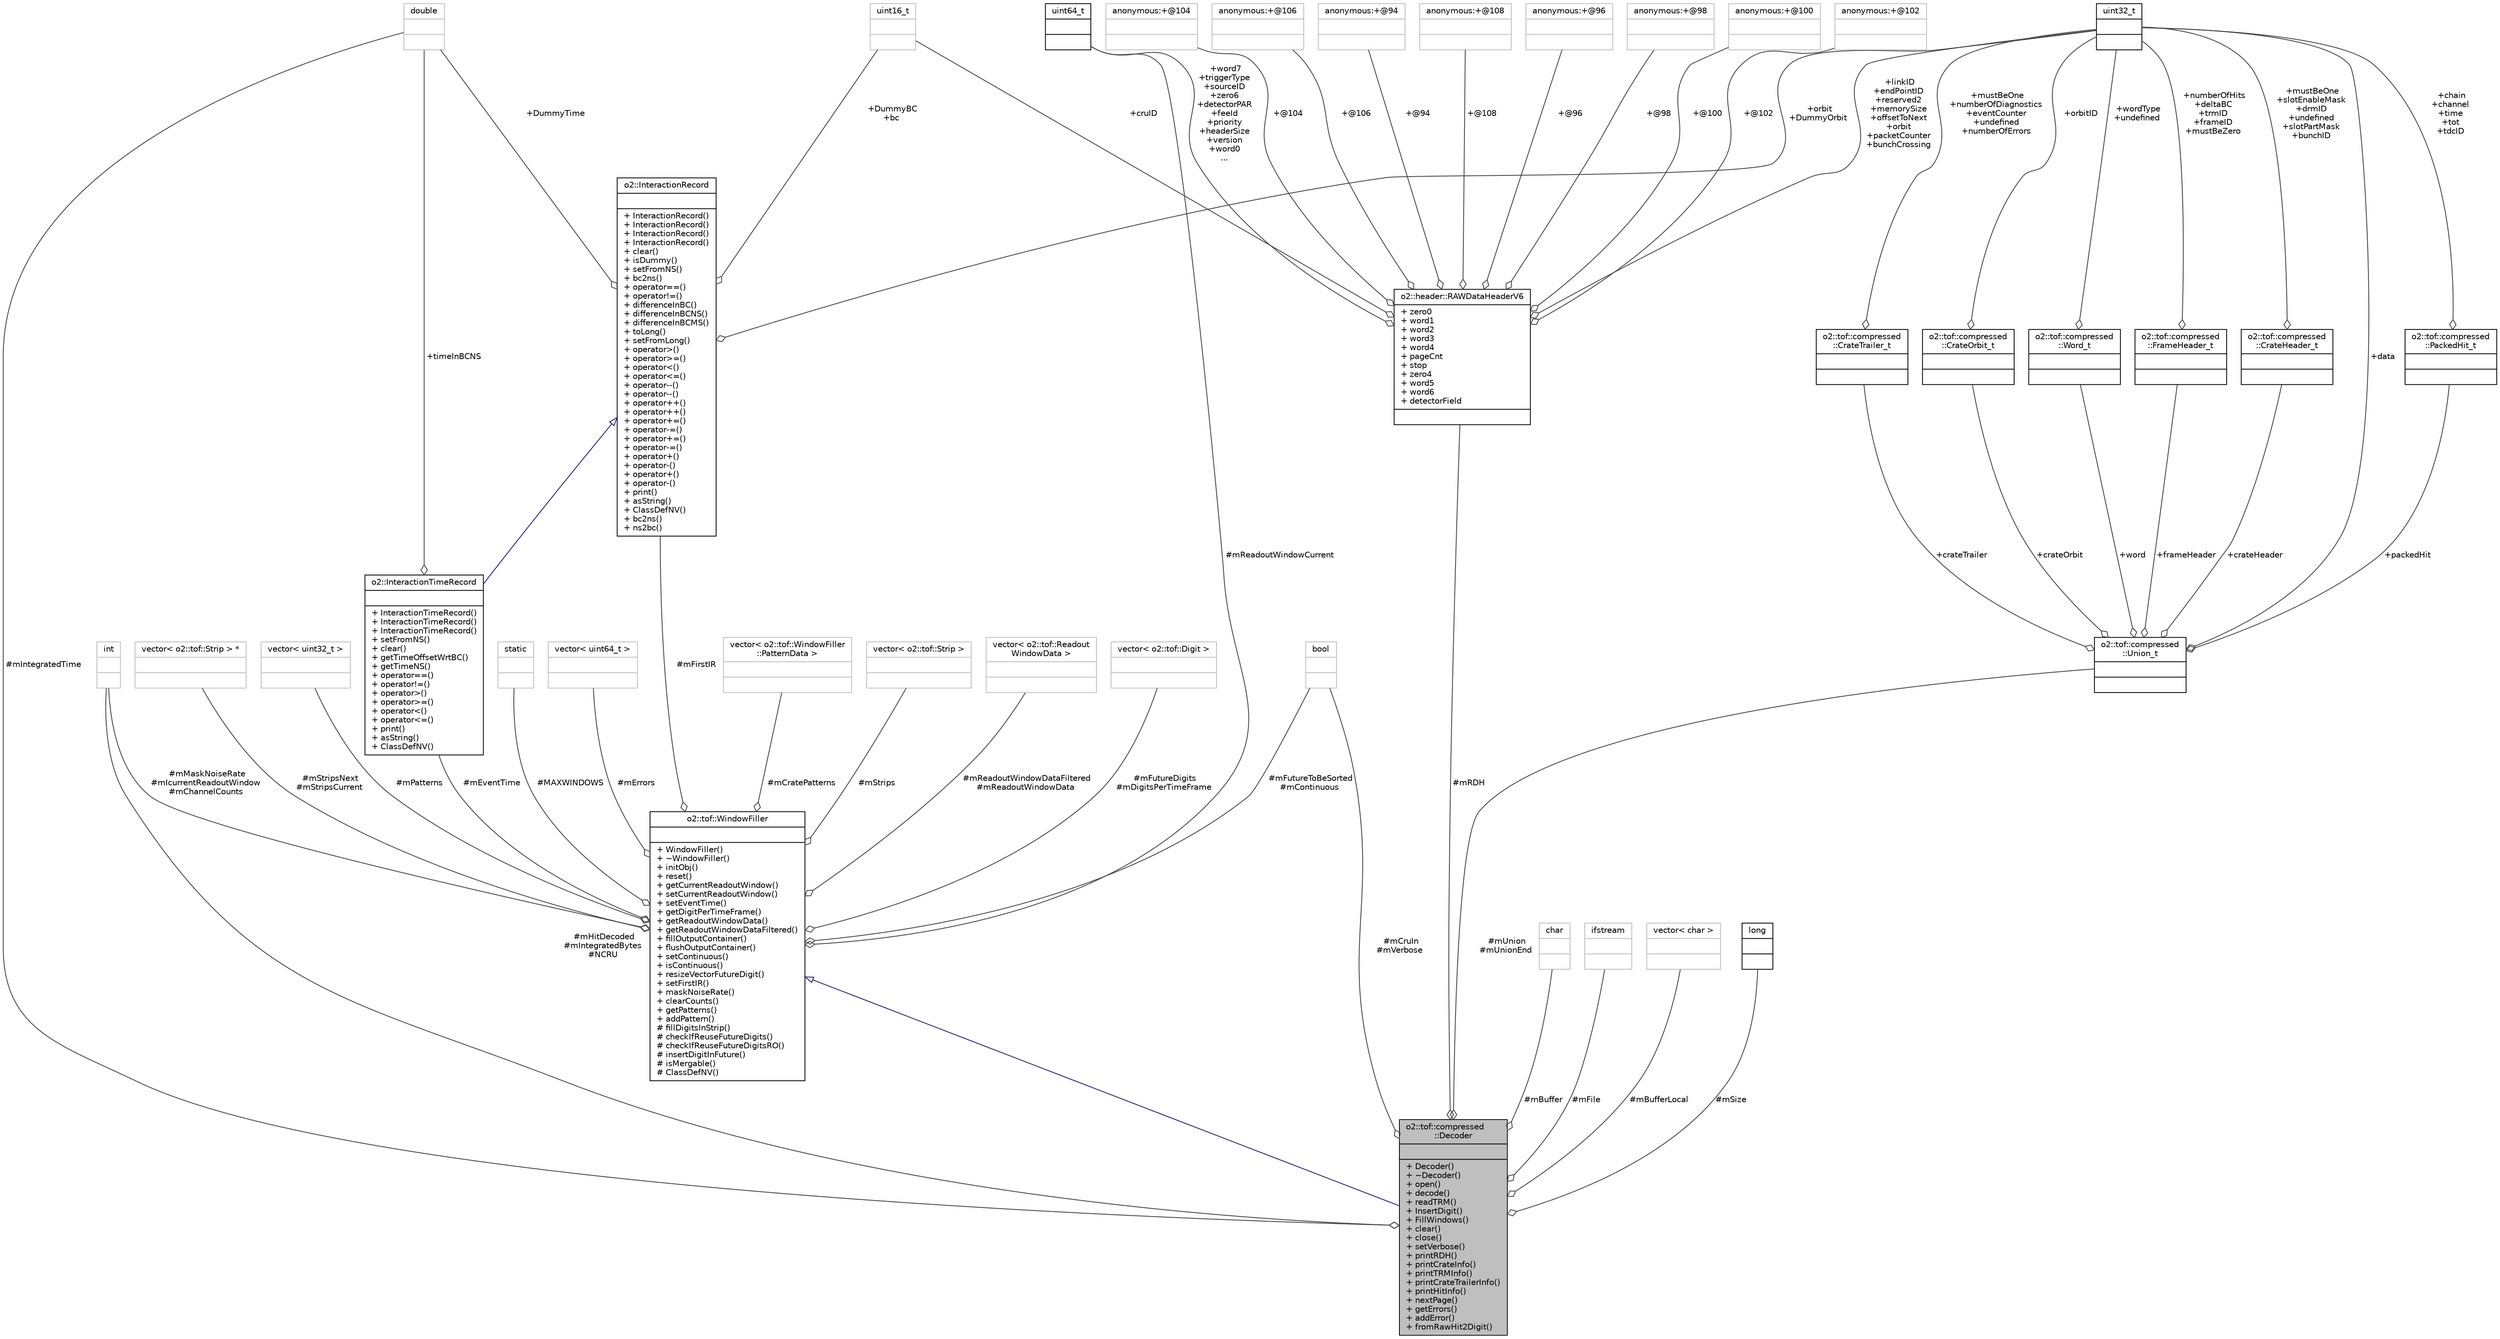 digraph "o2::tof::compressed::Decoder"
{
 // INTERACTIVE_SVG=YES
  bgcolor="transparent";
  edge [fontname="Helvetica",fontsize="10",labelfontname="Helvetica",labelfontsize="10"];
  node [fontname="Helvetica",fontsize="10",shape=record];
  Node2 [label="{o2::tof::compressed\l::Decoder\n||+ Decoder()\l+ ~Decoder()\l+ open()\l+ decode()\l+ readTRM()\l+ InsertDigit()\l+ FillWindows()\l+ clear()\l+ close()\l+ setVerbose()\l+ printRDH()\l+ printCrateInfo()\l+ printTRMInfo()\l+ printCrateTrailerInfo()\l+ printHitInfo()\l+ nextPage()\l+ getErrors()\l+ addError()\l+ fromRawHit2Digit()\l}",height=0.2,width=0.4,color="black", fillcolor="grey75", style="filled", fontcolor="black"];
  Node3 -> Node2 [dir="back",color="midnightblue",fontsize="10",style="solid",arrowtail="onormal",fontname="Helvetica"];
  Node3 [label="{o2::tof::WindowFiller\n||+ WindowFiller()\l+ ~WindowFiller()\l+ initObj()\l+ reset()\l+ getCurrentReadoutWindow()\l+ setCurrentReadoutWindow()\l+ setEventTime()\l+ getDigitPerTimeFrame()\l+ getReadoutWindowData()\l+ getReadoutWindowDataFiltered()\l+ fillOutputContainer()\l+ flushOutputContainer()\l+ setContinuous()\l+ isContinuous()\l+ resizeVectorFutureDigit()\l+ setFirstIR()\l+ maskNoiseRate()\l+ clearCounts()\l+ getPatterns()\l+ addPattern()\l# fillDigitsInStrip()\l# checkIfReuseFutureDigits()\l# checkIfReuseFutureDigitsRO()\l# insertDigitInFuture()\l# isMergable()\l# ClassDefNV()\l}",height=0.2,width=0.4,color="black",URL="$db/d26/classo2_1_1tof_1_1WindowFiller.html"];
  Node4 -> Node3 [color="grey25",fontsize="10",style="solid",label=" #mStripsNext\n#mStripsCurrent" ,arrowhead="odiamond",fontname="Helvetica"];
  Node4 [label="{vector\< o2::tof::Strip \> *\n||}",height=0.2,width=0.4,color="grey75"];
  Node5 -> Node3 [color="grey25",fontsize="10",style="solid",label=" #mFirstIR" ,arrowhead="odiamond",fontname="Helvetica"];
  Node5 [label="{o2::InteractionRecord\n||+ InteractionRecord()\l+ InteractionRecord()\l+ InteractionRecord()\l+ InteractionRecord()\l+ clear()\l+ isDummy()\l+ setFromNS()\l+ bc2ns()\l+ operator==()\l+ operator!=()\l+ differenceInBC()\l+ differenceInBCNS()\l+ differenceInBCMS()\l+ toLong()\l+ setFromLong()\l+ operator\>()\l+ operator\>=()\l+ operator\<()\l+ operator\<=()\l+ operator--()\l+ operator--()\l+ operator++()\l+ operator++()\l+ operator+=()\l+ operator-=()\l+ operator+=()\l+ operator-=()\l+ operator+()\l+ operator-()\l+ operator+()\l+ operator-()\l+ print()\l+ asString()\l+ ClassDefNV()\l+ bc2ns()\l+ ns2bc()\l}",height=0.2,width=0.4,color="black",URL="$d1/d21/structo2_1_1InteractionRecord.html"];
  Node6 -> Node5 [color="grey25",fontsize="10",style="solid",label=" +DummyTime" ,arrowhead="odiamond",fontname="Helvetica"];
  Node6 [label="{double\n||}",height=0.2,width=0.4,color="grey75"];
  Node7 -> Node5 [color="grey25",fontsize="10",style="solid",label=" +DummyBC\n+bc" ,arrowhead="odiamond",fontname="Helvetica"];
  Node7 [label="{uint16_t\n||}",height=0.2,width=0.4,color="grey75"];
  Node8 -> Node5 [color="grey25",fontsize="10",style="solid",label=" +orbit\n+DummyOrbit" ,arrowhead="odiamond",fontname="Helvetica"];
  Node8 [label="{uint32_t\n||}",height=0.2,width=0.4,color="black",URL="$d3/d87/classuint32__t.html"];
  Node9 -> Node3 [color="grey25",fontsize="10",style="solid",label=" #mReadoutWindowCurrent" ,arrowhead="odiamond",fontname="Helvetica"];
  Node9 [label="{uint64_t\n||}",height=0.2,width=0.4,color="black",URL="$d6/d30/classuint64__t.html"];
  Node10 -> Node3 [color="grey25",fontsize="10",style="solid",label=" #mCratePatterns" ,arrowhead="odiamond",fontname="Helvetica"];
  Node10 [label="{vector\< o2::tof::WindowFiller\l::PatternData \>\n||}",height=0.2,width=0.4,color="grey75"];
  Node11 -> Node3 [color="grey25",fontsize="10",style="solid",label=" #mStrips" ,arrowhead="odiamond",fontname="Helvetica"];
  Node11 [label="{vector\< o2::tof::Strip \>\n||}",height=0.2,width=0.4,color="grey75"];
  Node12 -> Node3 [color="grey25",fontsize="10",style="solid",label=" #mReadoutWindowDataFiltered\n#mReadoutWindowData" ,arrowhead="odiamond",fontname="Helvetica"];
  Node12 [label="{vector\< o2::tof::Readout\lWindowData \>\n||}",height=0.2,width=0.4,color="grey75"];
  Node13 -> Node3 [color="grey25",fontsize="10",style="solid",label=" #mFutureDigits\n#mDigitsPerTimeFrame" ,arrowhead="odiamond",fontname="Helvetica"];
  Node13 [label="{vector\< o2::tof::Digit \>\n||}",height=0.2,width=0.4,color="grey75"];
  Node14 -> Node3 [color="grey25",fontsize="10",style="solid",label=" #mMaskNoiseRate\n#mIcurrentReadoutWindow\n#mChannelCounts" ,arrowhead="odiamond",fontname="Helvetica"];
  Node14 [label="{int\n||}",height=0.2,width=0.4,color="grey75"];
  Node15 -> Node3 [color="grey25",fontsize="10",style="solid",label=" #mPatterns" ,arrowhead="odiamond",fontname="Helvetica"];
  Node15 [label="{vector\< uint32_t \>\n||}",height=0.2,width=0.4,color="grey75"];
  Node16 -> Node3 [color="grey25",fontsize="10",style="solid",label=" #mFutureToBeSorted\n#mContinuous" ,arrowhead="odiamond",fontname="Helvetica"];
  Node16 [label="{bool\n||}",height=0.2,width=0.4,color="grey75"];
  Node17 -> Node3 [color="grey25",fontsize="10",style="solid",label=" #MAXWINDOWS" ,arrowhead="odiamond",fontname="Helvetica"];
  Node17 [label="{static\n||}",height=0.2,width=0.4,color="grey75"];
  Node18 -> Node3 [color="grey25",fontsize="10",style="solid",label=" #mErrors" ,arrowhead="odiamond",fontname="Helvetica"];
  Node18 [label="{vector\< uint64_t \>\n||}",height=0.2,width=0.4,color="grey75"];
  Node19 -> Node3 [color="grey25",fontsize="10",style="solid",label=" #mEventTime" ,arrowhead="odiamond",fontname="Helvetica"];
  Node19 [label="{o2::InteractionTimeRecord\n||+ InteractionTimeRecord()\l+ InteractionTimeRecord()\l+ InteractionTimeRecord()\l+ setFromNS()\l+ clear()\l+ getTimeOffsetWrtBC()\l+ getTimeNS()\l+ operator==()\l+ operator!=()\l+ operator\>()\l+ operator\>=()\l+ operator\<()\l+ operator\<=()\l+ print()\l+ asString()\l+ ClassDefNV()\l}",height=0.2,width=0.4,color="black",URL="$d8/d98/structo2_1_1InteractionTimeRecord.html"];
  Node5 -> Node19 [dir="back",color="midnightblue",fontsize="10",style="solid",arrowtail="onormal",fontname="Helvetica"];
  Node6 -> Node19 [color="grey25",fontsize="10",style="solid",label=" +timeInBCNS" ,arrowhead="odiamond",fontname="Helvetica"];
  Node20 -> Node2 [color="grey25",fontsize="10",style="solid",label=" #mRDH" ,arrowhead="odiamond",fontname="Helvetica"];
  Node20 [label="{o2::header::RAWDataHeaderV6\n|+ zero0\l+ word1\l+ word2\l+ word3\l+ word4\l+ pageCnt\l+ stop\l+ zero4\l+ word5\l+ word6\l+ detectorField\l|}",height=0.2,width=0.4,color="black",URL="$d5/d06/structo2_1_1header_1_1RAWDataHeaderV6.html"];
  Node9 -> Node20 [color="grey25",fontsize="10",style="solid",label=" +word7\n+triggerType\n+sourceID\n+zero6\n+detectorPAR\n+feeId\n+priority\n+headerSize\n+version\n+word0\n..." ,arrowhead="odiamond",fontname="Helvetica"];
  Node7 -> Node20 [color="grey25",fontsize="10",style="solid",label=" +cruID" ,arrowhead="odiamond",fontname="Helvetica"];
  Node21 -> Node20 [color="grey25",fontsize="10",style="solid",label=" +@102" ,arrowhead="odiamond",fontname="Helvetica"];
  Node21 [label="{anonymous:+@102\n||}",height=0.2,width=0.4,color="grey75"];
  Node22 -> Node20 [color="grey25",fontsize="10",style="solid",label=" +@104" ,arrowhead="odiamond",fontname="Helvetica"];
  Node22 [label="{anonymous:+@104\n||}",height=0.2,width=0.4,color="grey75"];
  Node8 -> Node20 [color="grey25",fontsize="10",style="solid",label=" +linkID\n+endPointID\n+reserved2\n+memorySize\n+offsetToNext\n+orbit\n+packetCounter\n+bunchCrossing" ,arrowhead="odiamond",fontname="Helvetica"];
  Node23 -> Node20 [color="grey25",fontsize="10",style="solid",label=" +@106" ,arrowhead="odiamond",fontname="Helvetica"];
  Node23 [label="{anonymous:+@106\n||}",height=0.2,width=0.4,color="grey75"];
  Node24 -> Node20 [color="grey25",fontsize="10",style="solid",label=" +@94" ,arrowhead="odiamond",fontname="Helvetica"];
  Node24 [label="{anonymous:+@94\n||}",height=0.2,width=0.4,color="grey75"];
  Node25 -> Node20 [color="grey25",fontsize="10",style="solid",label=" +@108" ,arrowhead="odiamond",fontname="Helvetica"];
  Node25 [label="{anonymous:+@108\n||}",height=0.2,width=0.4,color="grey75"];
  Node26 -> Node20 [color="grey25",fontsize="10",style="solid",label=" +@96" ,arrowhead="odiamond",fontname="Helvetica"];
  Node26 [label="{anonymous:+@96\n||}",height=0.2,width=0.4,color="grey75"];
  Node27 -> Node20 [color="grey25",fontsize="10",style="solid",label=" +@98" ,arrowhead="odiamond",fontname="Helvetica"];
  Node27 [label="{anonymous:+@98\n||}",height=0.2,width=0.4,color="grey75"];
  Node28 -> Node20 [color="grey25",fontsize="10",style="solid",label=" +@100" ,arrowhead="odiamond",fontname="Helvetica"];
  Node28 [label="{anonymous:+@100\n||}",height=0.2,width=0.4,color="grey75"];
  Node6 -> Node2 [color="grey25",fontsize="10",style="solid",label=" #mIntegratedTime" ,arrowhead="odiamond",fontname="Helvetica"];
  Node29 -> Node2 [color="grey25",fontsize="10",style="solid",label=" #mUnion\n#mUnionEnd" ,arrowhead="odiamond",fontname="Helvetica"];
  Node29 [label="{o2::tof::compressed\l::Union_t\n||}",height=0.2,width=0.4,color="black",URL="$df/dd7/uniono2_1_1tof_1_1compressed_1_1Union__t.html"];
  Node30 -> Node29 [color="grey25",fontsize="10",style="solid",label=" +packedHit" ,arrowhead="odiamond",fontname="Helvetica"];
  Node30 [label="{o2::tof::compressed\l::PackedHit_t\n||}",height=0.2,width=0.4,color="black",URL="$df/d87/structo2_1_1tof_1_1compressed_1_1PackedHit__t.html"];
  Node8 -> Node30 [color="grey25",fontsize="10",style="solid",label=" +chain\n+channel\n+time\n+tot\n+tdcID" ,arrowhead="odiamond",fontname="Helvetica"];
  Node31 -> Node29 [color="grey25",fontsize="10",style="solid",label=" +crateTrailer" ,arrowhead="odiamond",fontname="Helvetica"];
  Node31 [label="{o2::tof::compressed\l::CrateTrailer_t\n||}",height=0.2,width=0.4,color="black",URL="$dc/d31/structo2_1_1tof_1_1compressed_1_1CrateTrailer__t.html"];
  Node8 -> Node31 [color="grey25",fontsize="10",style="solid",label=" +mustBeOne\n+numberOfDiagnostics\n+eventCounter\n+undefined\n+numberOfErrors" ,arrowhead="odiamond",fontname="Helvetica"];
  Node32 -> Node29 [color="grey25",fontsize="10",style="solid",label=" +crateOrbit" ,arrowhead="odiamond",fontname="Helvetica"];
  Node32 [label="{o2::tof::compressed\l::CrateOrbit_t\n||}",height=0.2,width=0.4,color="black",URL="$d0/df7/structo2_1_1tof_1_1compressed_1_1CrateOrbit__t.html"];
  Node8 -> Node32 [color="grey25",fontsize="10",style="solid",label=" +orbitID" ,arrowhead="odiamond",fontname="Helvetica"];
  Node33 -> Node29 [color="grey25",fontsize="10",style="solid",label=" +word" ,arrowhead="odiamond",fontname="Helvetica"];
  Node33 [label="{o2::tof::compressed\l::Word_t\n||}",height=0.2,width=0.4,color="black",URL="$d5/d0d/structo2_1_1tof_1_1compressed_1_1Word__t.html"];
  Node8 -> Node33 [color="grey25",fontsize="10",style="solid",label=" +wordType\n+undefined" ,arrowhead="odiamond",fontname="Helvetica"];
  Node8 -> Node29 [color="grey25",fontsize="10",style="solid",label=" +data" ,arrowhead="odiamond",fontname="Helvetica"];
  Node34 -> Node29 [color="grey25",fontsize="10",style="solid",label=" +frameHeader" ,arrowhead="odiamond",fontname="Helvetica"];
  Node34 [label="{o2::tof::compressed\l::FrameHeader_t\n||}",height=0.2,width=0.4,color="black",URL="$df/d7e/structo2_1_1tof_1_1compressed_1_1FrameHeader__t.html"];
  Node8 -> Node34 [color="grey25",fontsize="10",style="solid",label=" +numberOfHits\n+deltaBC\n+trmID\n+frameID\n+mustBeZero" ,arrowhead="odiamond",fontname="Helvetica"];
  Node35 -> Node29 [color="grey25",fontsize="10",style="solid",label=" +crateHeader" ,arrowhead="odiamond",fontname="Helvetica"];
  Node35 [label="{o2::tof::compressed\l::CrateHeader_t\n||}",height=0.2,width=0.4,color="black",URL="$d5/da4/structo2_1_1tof_1_1compressed_1_1CrateHeader__t.html"];
  Node8 -> Node35 [color="grey25",fontsize="10",style="solid",label=" +mustBeOne\n+slotEnableMask\n+drmID\n+undefined\n+slotPartMask\n+bunchID" ,arrowhead="odiamond",fontname="Helvetica"];
  Node36 -> Node2 [color="grey25",fontsize="10",style="solid",label=" #mBuffer" ,arrowhead="odiamond",fontname="Helvetica"];
  Node36 [label="{char\n||}",height=0.2,width=0.4,color="grey75"];
  Node37 -> Node2 [color="grey25",fontsize="10",style="solid",label=" #mFile" ,arrowhead="odiamond",fontname="Helvetica"];
  Node37 [label="{ifstream\n||}",height=0.2,width=0.4,color="grey75"];
  Node38 -> Node2 [color="grey25",fontsize="10",style="solid",label=" #mBufferLocal" ,arrowhead="odiamond",fontname="Helvetica"];
  Node38 [label="{vector\< char \>\n||}",height=0.2,width=0.4,color="grey75"];
  Node14 -> Node2 [color="grey25",fontsize="10",style="solid",label=" #mHitDecoded\n#mIntegratedBytes\n#NCRU" ,arrowhead="odiamond",fontname="Helvetica"];
  Node16 -> Node2 [color="grey25",fontsize="10",style="solid",label=" #mCruIn\n#mVerbose" ,arrowhead="odiamond",fontname="Helvetica"];
  Node39 -> Node2 [color="grey25",fontsize="10",style="solid",label=" #mSize" ,arrowhead="odiamond",fontname="Helvetica"];
  Node39 [label="{long\n||}",height=0.2,width=0.4,color="black",URL="$d7/d63/classlong.html"];
}
